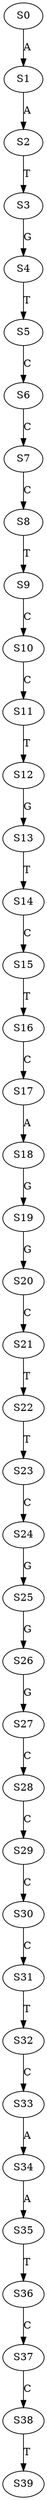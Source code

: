 strict digraph  {
	S0 -> S1 [ label = A ];
	S1 -> S2 [ label = A ];
	S2 -> S3 [ label = T ];
	S3 -> S4 [ label = G ];
	S4 -> S5 [ label = T ];
	S5 -> S6 [ label = C ];
	S6 -> S7 [ label = C ];
	S7 -> S8 [ label = C ];
	S8 -> S9 [ label = T ];
	S9 -> S10 [ label = C ];
	S10 -> S11 [ label = C ];
	S11 -> S12 [ label = T ];
	S12 -> S13 [ label = G ];
	S13 -> S14 [ label = T ];
	S14 -> S15 [ label = C ];
	S15 -> S16 [ label = T ];
	S16 -> S17 [ label = C ];
	S17 -> S18 [ label = A ];
	S18 -> S19 [ label = G ];
	S19 -> S20 [ label = G ];
	S20 -> S21 [ label = C ];
	S21 -> S22 [ label = T ];
	S22 -> S23 [ label = T ];
	S23 -> S24 [ label = C ];
	S24 -> S25 [ label = G ];
	S25 -> S26 [ label = G ];
	S26 -> S27 [ label = G ];
	S27 -> S28 [ label = C ];
	S28 -> S29 [ label = C ];
	S29 -> S30 [ label = C ];
	S30 -> S31 [ label = C ];
	S31 -> S32 [ label = T ];
	S32 -> S33 [ label = C ];
	S33 -> S34 [ label = A ];
	S34 -> S35 [ label = A ];
	S35 -> S36 [ label = T ];
	S36 -> S37 [ label = C ];
	S37 -> S38 [ label = C ];
	S38 -> S39 [ label = T ];
}
